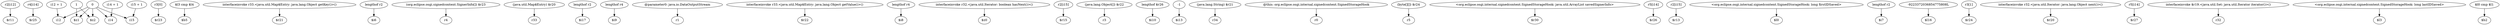 digraph g {
0[label="r2[i12]"]
1[label="$r11"]
0->1[label=""]
2[label="r4[i14]"]
3[label="$r25"]
2->3[label=""]
4[label="i12 + 1"]
5[label="i12"]
4->5[label=""]
6[label="r3[0]"]
7[label="$r23"]
6->7[label=""]
8[label="$l3 cmp $l4"]
9[label="$b5"]
8->9[label=""]
10[label="interfaceinvoke r33.<java.util.Map$Entry: java.lang.Object getKey()>()"]
11[label="$r21"]
10->11[label=""]
12[label="lengthof r2"]
13[label="$i6"]
12->13[label=""]
14[label="(org.eclipse.osgi.signedcontent.SignerInfo[]) $r23"]
15[label="r4"]
14->15[label=""]
16[label="(java.util.Map$Entry) $r20"]
17[label="r33"]
16->17[label=""]
18[label="lengthof r2"]
19[label="$i17"]
18->19[label=""]
20[label="lengthof r4"]
21[label="$i9"]
20->21[label=""]
22[label="@parameter0: java.io.DataOutputStream"]
23[label="r1"]
22->23[label=""]
24[label="interfaceinvoke r33.<java.util.Map$Entry: java.lang.Object getValue()>()"]
25[label="$r22"]
24->25[label=""]
26[label="0"]
27[label="$z2"]
26->27[label=""]
28[label="1"]
28->27[label=""]
29[label="i14"]
26->29[label=""]
30[label="lengthof r4"]
31[label="$i8"]
30->31[label=""]
32[label="interfaceinvoke r32.<java.util.Iterator: boolean hasNext()>()"]
33[label="$z0"]
32->33[label=""]
34[label="r2[i15]"]
35[label="$r15"]
34->35[label=""]
36[label="i15"]
26->36[label=""]
37[label="i15 + 1"]
37->36[label=""]
38[label="(java.lang.Object[]) $r22"]
39[label="r3"]
38->39[label=""]
40[label="lengthof $r26"]
41[label="$i10"]
40->41[label=""]
26->5[label=""]
42[label="-1"]
43[label="$i13"]
42->43[label=""]
44[label="(java.lang.String) $r21"]
45[label="r34"]
44->45[label=""]
46[label="@this: org.eclipse.osgi.internal.signedcontent.SignedStorageHook"]
47[label="r0"]
46->47[label=""]
48[label="(byte[][]) $r24"]
49[label="r5"]
48->49[label=""]
50[label="<org.eclipse.osgi.internal.signedcontent.SignedStorageHook: java.util.ArrayList savedSignerInfo>"]
51[label="$r30"]
50->51[label=""]
52[label="r5[i14]"]
53[label="$r26"]
52->53[label=""]
54[label="r2[i15]"]
55[label="$r13"]
54->55[label=""]
56[label="<org.eclipse.osgi.internal.signedcontent.SignedStorageHook: long firstIDSaved>"]
57[label="$l0"]
56->57[label=""]
58[label="lengthof r2"]
59[label="$i7"]
58->59[label=""]
60[label="-9223372036854775808L"]
61[label="$l16"]
60->61[label=""]
62[label="r3[1]"]
63[label="$r24"]
62->63[label=""]
64[label="interfaceinvoke r32.<java.util.Iterator: java.lang.Object next()>()"]
65[label="$r20"]
64->65[label=""]
66[label="r5[i14]"]
67[label="$r27"]
66->67[label=""]
68[label="$z1"]
28->68[label=""]
69[label="interfaceinvoke $r19.<java.util.Set: java.util.Iterator iterator()>()"]
70[label="r32"]
69->70[label=""]
71[label="<org.eclipse.osgi.internal.signedcontent.SignedStorageHook: long lastIDSaved>"]
72[label="$l3"]
71->72[label=""]
26->68[label=""]
73[label="i14 + 1"]
73->29[label=""]
74[label="$l0 cmp $l1"]
75[label="$b2"]
74->75[label=""]
}
